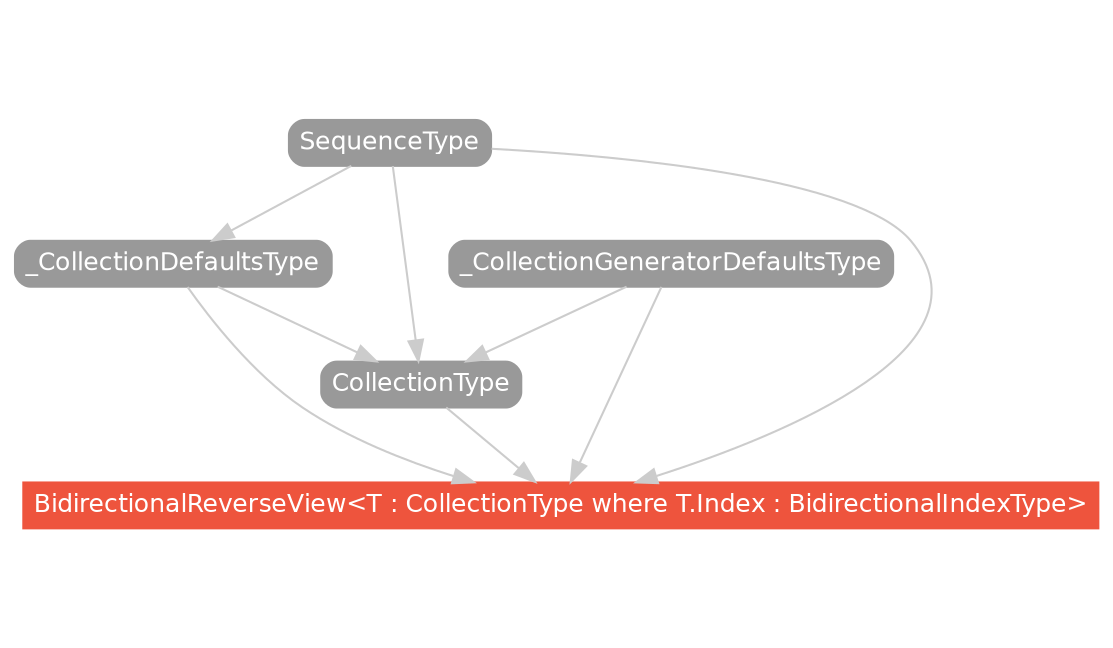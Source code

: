 strict digraph "BidirectionalReverseView<T : CollectionType where T.Index : BidirectionalIndexType> - Type Hierarchy - SwiftDoc.org" {
    pad="0.1,0.8"
    node [shape=box, style="filled,rounded", color="#999999", fillcolor="#999999", fontcolor=white, fontname=Helvetica, fontnames="Helvetica,sansserif", fontsize=12, margin="0.07,0.05", height="0.3"]
    edge [color="#cccccc"]
    "BidirectionalReverseView<T : CollectionType where T.Index : BidirectionalIndexType>" [URL="/type/BidirectionalReverseView/", style="filled", fillcolor="#ee543d", color="#ee543d"]
    "CollectionType" [URL="/protocol/CollectionType/"]
    "SequenceType" [URL="/protocol/SequenceType/"]
    "_CollectionDefaultsType" [URL="/protocol/_CollectionDefaultsType/"]
    "_CollectionGeneratorDefaultsType" [URL="/protocol/_CollectionGeneratorDefaultsType/"]    "CollectionType" -> "BidirectionalReverseView<T : CollectionType where T.Index : BidirectionalIndexType>"
    "SequenceType" -> "BidirectionalReverseView<T : CollectionType where T.Index : BidirectionalIndexType>"
    "_CollectionDefaultsType" -> "BidirectionalReverseView<T : CollectionType where T.Index : BidirectionalIndexType>"
    "_CollectionGeneratorDefaultsType" -> "BidirectionalReverseView<T : CollectionType where T.Index : BidirectionalIndexType>"
    "SequenceType" -> "CollectionType"
    "_CollectionDefaultsType" -> "CollectionType"
    "_CollectionGeneratorDefaultsType" -> "CollectionType"
    "SequenceType" -> "_CollectionDefaultsType"
    "SequenceType" -> "_CollectionDefaultsType"
    subgraph Types {
        rank = max; "BidirectionalReverseView<T : CollectionType where T.Index : BidirectionalIndexType>";
    }
}